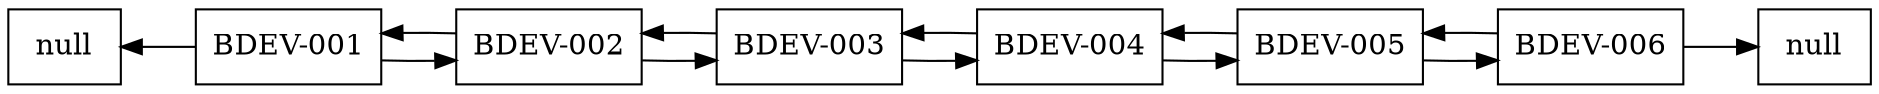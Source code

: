 digraph lista{
 rankdir=LR;
 node[shape = record]; 
 nodonull1[label="null"];
 nodonull2[label="null"];
nodo0[label="BDEV-001"]; 
nodo1[label="BDEV-002"]; 
nodo2[label="BDEV-003"]; 
nodo3[label="BDEV-004"]; 
nodo4[label="BDEV-005"]; 
nodo5[label="BDEV-006"]; 
nodonull1 -> nodo0 [dir=back];
nodo0 -> nodo1
nodo1 -> nodo0
nodo1 -> nodo2
nodo2 -> nodo1
nodo2 -> nodo3
nodo3 -> nodo2
nodo3 -> nodo4
nodo4 -> nodo3
nodo4 -> nodo5
nodo5 -> nodo4

nodo5 -> nodonull2 
}